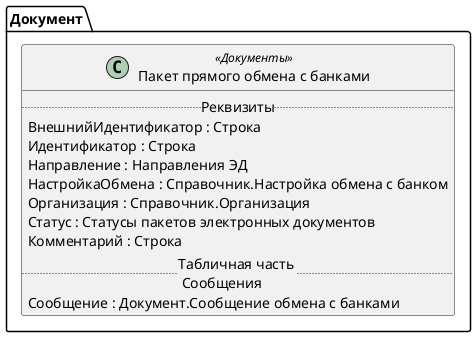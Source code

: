 ﻿@startuml ПакетОбменСБанками
'!include templates.wsd
'..\include templates.wsd
class Документ.ПакетОбменСБанками as "Пакет прямого обмена с банками" <<Документы>>
{
..Реквизиты..
ВнешнийИдентификатор : Строка
Идентификатор : Строка
Направление : Направления ЭД
НастройкаОбмена : Справочник.Настройка обмена с банком
Организация : Справочник.Организация
Статус : Статусы пакетов электронных документов
Комментарий : Строка
..Табличная часть \n Сообщения..
Сообщение : Документ.Сообщение обмена с банками
}
@enduml
